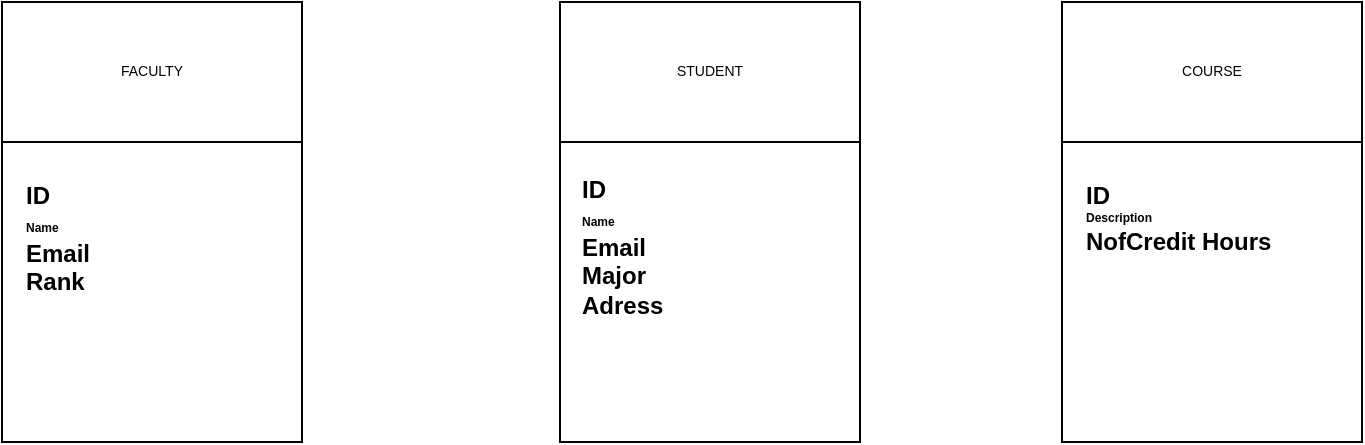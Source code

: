 <mxfile version="24.8.3">
  <diagram name="Страница — 1" id="d7dE3nXRnZuCts239t4J">
    <mxGraphModel dx="194" dy="345" grid="1" gridSize="10" guides="1" tooltips="1" connect="1" arrows="1" fold="1" page="1" pageScale="1" pageWidth="827" pageHeight="1169" math="0" shadow="0">
      <root>
        <mxCell id="0" />
        <mxCell id="1" parent="0" />
        <mxCell id="h3gazRUFhv9Cl4a0qMiI-1" value="" style="whiteSpace=wrap;html=1;aspect=fixed;" parent="1" vertex="1">
          <mxGeometry x="60" y="340" width="150" height="150" as="geometry" />
        </mxCell>
        <mxCell id="h3gazRUFhv9Cl4a0qMiI-2" value="" style="rounded=0;whiteSpace=wrap;html=1;" parent="1" vertex="1">
          <mxGeometry x="60" y="270" width="150" height="70" as="geometry" />
        </mxCell>
        <mxCell id="h3gazRUFhv9Cl4a0qMiI-3" value="FACULTY" style="text;html=1;align=center;verticalAlign=middle;whiteSpace=wrap;rounded=0;dashed=1;fontSize=7;" parent="1" vertex="1">
          <mxGeometry x="105" y="300" width="60" height="10" as="geometry" />
        </mxCell>
        <mxCell id="h3gazRUFhv9Cl4a0qMiI-5" value="" style="whiteSpace=wrap;html=1;aspect=fixed;" parent="1" vertex="1">
          <mxGeometry x="339" y="340" width="150" height="150" as="geometry" />
        </mxCell>
        <mxCell id="h3gazRUFhv9Cl4a0qMiI-6" value="" style="rounded=0;whiteSpace=wrap;html=1;" parent="1" vertex="1">
          <mxGeometry x="339" y="270" width="150" height="70" as="geometry" />
        </mxCell>
        <mxCell id="h3gazRUFhv9Cl4a0qMiI-7" value="STUDENT " style="text;html=1;align=center;verticalAlign=middle;whiteSpace=wrap;rounded=0;dashed=1;fontSize=7;" parent="1" vertex="1">
          <mxGeometry x="384" y="300" width="60" height="10" as="geometry" />
        </mxCell>
        <mxCell id="-NOwzsHI_rVSteIMVQ-0-1" value="" style="whiteSpace=wrap;html=1;aspect=fixed;" vertex="1" parent="1">
          <mxGeometry x="590" y="340" width="150" height="150" as="geometry" />
        </mxCell>
        <mxCell id="-NOwzsHI_rVSteIMVQ-0-2" value="" style="rounded=0;whiteSpace=wrap;html=1;" vertex="1" parent="1">
          <mxGeometry x="590" y="270" width="150" height="70" as="geometry" />
        </mxCell>
        <mxCell id="-NOwzsHI_rVSteIMVQ-0-3" value="COURSE  " style="text;html=1;align=center;verticalAlign=middle;whiteSpace=wrap;rounded=0;dashed=1;fontSize=7;" vertex="1" parent="1">
          <mxGeometry x="635" y="300" width="60" height="10" as="geometry" />
        </mxCell>
        <mxCell id="-NOwzsHI_rVSteIMVQ-0-5" value="&lt;h3 style=&quot;margin-top: 0px; font-size: 12px;&quot;&gt;ID&lt;br&gt;&lt;b style=&quot;background-color: initial; font-size: 6px;&quot;&gt;Name&lt;br&gt;&lt;/b&gt;&lt;b&gt;Email&lt;br&gt;&lt;/b&gt;&lt;b&gt;Major&lt;br&gt;Adress&lt;/b&gt;&lt;/h3&gt;&lt;div&gt;&lt;b&gt;&lt;br&gt;&lt;br&gt;&lt;/b&gt;&lt;/div&gt;" style="text;html=1;whiteSpace=wrap;overflow=hidden;rounded=0;fontSize=6;" vertex="1" parent="1">
          <mxGeometry x="348" y="350" width="131" height="125" as="geometry" />
        </mxCell>
        <mxCell id="-NOwzsHI_rVSteIMVQ-0-6" value="&lt;h3 style=&quot;margin-top: 0px; font-size: 12px;&quot;&gt;ID&lt;br&gt;&lt;b style=&quot;background-color: initial; font-size: 6px;&quot;&gt;Name&lt;br&gt;&lt;/b&gt;&lt;b&gt;Email&lt;br&gt;&lt;/b&gt;&lt;b&gt;Rank&lt;/b&gt;&lt;/h3&gt;&lt;div&gt;&lt;b&gt;&lt;br&gt;&lt;br&gt;&lt;/b&gt;&lt;/div&gt;" style="text;html=1;whiteSpace=wrap;overflow=hidden;rounded=0;fontSize=6;" vertex="1" parent="1">
          <mxGeometry x="69.5" y="352.5" width="131" height="125" as="geometry" />
        </mxCell>
        <mxCell id="-NOwzsHI_rVSteIMVQ-0-7" value="&lt;h3 style=&quot;margin-top: 0px;&quot;&gt;&lt;span style=&quot;font-size: 12px;&quot;&gt;ID&lt;/span&gt;&lt;br&gt;&lt;span style=&quot;background-color: initial;&quot;&gt;&lt;span style=&quot;font-size: 6px;&quot;&gt;Description&lt;/span&gt;&lt;br&gt;&lt;/span&gt;&lt;span style=&quot;font-size: 12px;&quot;&gt;NofCredit Hours&lt;/span&gt;&lt;/h3&gt;&lt;div&gt;&lt;b&gt;&lt;br&gt;&lt;br&gt;&lt;/b&gt;&lt;/div&gt;" style="text;html=1;whiteSpace=wrap;overflow=hidden;rounded=0;fontSize=6;" vertex="1" parent="1">
          <mxGeometry x="599.5" y="352.5" width="131" height="125" as="geometry" />
        </mxCell>
      </root>
    </mxGraphModel>
  </diagram>
</mxfile>

